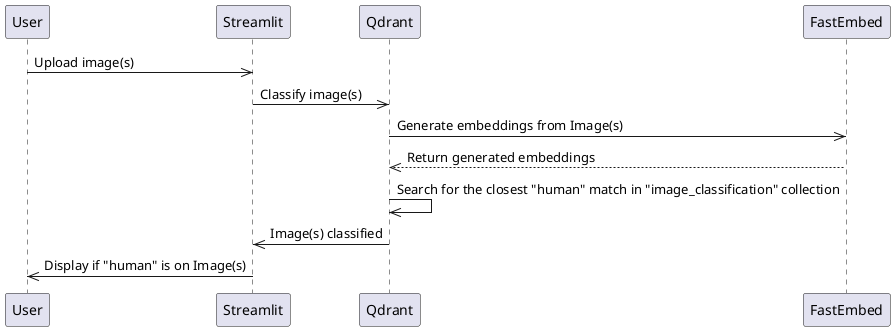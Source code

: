 @startuml
participant User as "User"
participant Streamlit as "Streamlit"
participant Qdrant as "Qdrant"
participant FastEmbed as "FastEmbed"

User ->> Streamlit: Upload image(s)
Streamlit ->> Qdrant: Classify image(s)
Qdrant ->> FastEmbed: Generate embeddings from Image(s)
FastEmbed -->> Qdrant: Return generated embeddings
Qdrant ->> Qdrant: Search for the closest "human" match in "image_classification" collection
Qdrant ->> Streamlit: Image(s) classified
Streamlit ->> User: Display if "human" is on Image(s)
